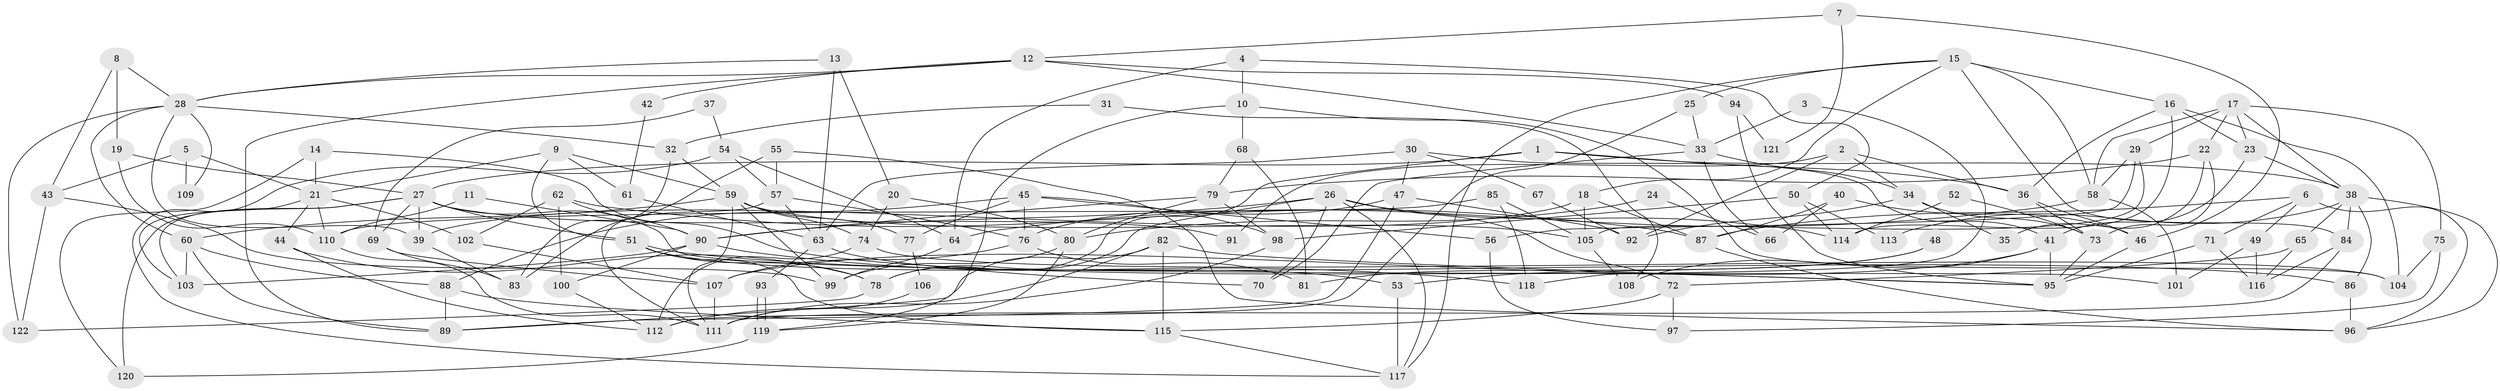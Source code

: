 // coarse degree distribution, {7: 0.1518987341772152, 3: 0.20253164556962025, 6: 0.20253164556962025, 5: 0.08860759493670886, 4: 0.13924050632911392, 2: 0.13924050632911392, 9: 0.012658227848101266, 10: 0.05063291139240506, 8: 0.012658227848101266}
// Generated by graph-tools (version 1.1) at 2025/41/03/06/25 10:41:55]
// undirected, 122 vertices, 244 edges
graph export_dot {
graph [start="1"]
  node [color=gray90,style=filled];
  1;
  2;
  3;
  4;
  5;
  6;
  7;
  8;
  9;
  10;
  11;
  12;
  13;
  14;
  15;
  16;
  17;
  18;
  19;
  20;
  21;
  22;
  23;
  24;
  25;
  26;
  27;
  28;
  29;
  30;
  31;
  32;
  33;
  34;
  35;
  36;
  37;
  38;
  39;
  40;
  41;
  42;
  43;
  44;
  45;
  46;
  47;
  48;
  49;
  50;
  51;
  52;
  53;
  54;
  55;
  56;
  57;
  58;
  59;
  60;
  61;
  62;
  63;
  64;
  65;
  66;
  67;
  68;
  69;
  70;
  71;
  72;
  73;
  74;
  75;
  76;
  77;
  78;
  79;
  80;
  81;
  82;
  83;
  84;
  85;
  86;
  87;
  88;
  89;
  90;
  91;
  92;
  93;
  94;
  95;
  96;
  97;
  98;
  99;
  100;
  101;
  102;
  103;
  104;
  105;
  106;
  107;
  108;
  109;
  110;
  111;
  112;
  113;
  114;
  115;
  116;
  117;
  118;
  119;
  120;
  121;
  122;
  1 -- 27;
  1 -- 38;
  1 -- 36;
  1 -- 78;
  2 -- 36;
  2 -- 34;
  2 -- 91;
  2 -- 92;
  3 -- 33;
  3 -- 118;
  4 -- 10;
  4 -- 64;
  4 -- 50;
  5 -- 43;
  5 -- 21;
  5 -- 109;
  6 -- 71;
  6 -- 87;
  6 -- 49;
  6 -- 96;
  7 -- 12;
  7 -- 46;
  7 -- 121;
  8 -- 43;
  8 -- 28;
  8 -- 19;
  9 -- 59;
  9 -- 51;
  9 -- 21;
  9 -- 61;
  10 -- 119;
  10 -- 104;
  10 -- 68;
  11 -- 110;
  11 -- 90;
  12 -- 28;
  12 -- 89;
  12 -- 33;
  12 -- 42;
  12 -- 94;
  13 -- 63;
  13 -- 28;
  13 -- 20;
  14 -- 95;
  14 -- 21;
  14 -- 120;
  15 -- 117;
  15 -- 18;
  15 -- 16;
  15 -- 25;
  15 -- 58;
  15 -- 84;
  16 -- 104;
  16 -- 23;
  16 -- 36;
  16 -- 114;
  17 -- 22;
  17 -- 23;
  17 -- 29;
  17 -- 38;
  17 -- 58;
  17 -- 75;
  18 -- 105;
  18 -- 39;
  18 -- 87;
  19 -- 110;
  19 -- 27;
  20 -- 80;
  20 -- 74;
  21 -- 103;
  21 -- 44;
  21 -- 102;
  21 -- 110;
  22 -- 79;
  22 -- 73;
  22 -- 35;
  23 -- 38;
  23 -- 41;
  24 -- 80;
  24 -- 66;
  25 -- 33;
  25 -- 112;
  26 -- 72;
  26 -- 78;
  26 -- 70;
  26 -- 90;
  26 -- 114;
  26 -- 117;
  27 -- 103;
  27 -- 39;
  27 -- 51;
  27 -- 69;
  27 -- 91;
  27 -- 101;
  27 -- 120;
  28 -- 39;
  28 -- 60;
  28 -- 32;
  28 -- 109;
  28 -- 122;
  29 -- 58;
  29 -- 56;
  29 -- 105;
  30 -- 41;
  30 -- 63;
  30 -- 47;
  30 -- 67;
  31 -- 108;
  31 -- 32;
  32 -- 83;
  32 -- 59;
  33 -- 34;
  33 -- 66;
  33 -- 70;
  34 -- 92;
  34 -- 73;
  34 -- 35;
  36 -- 46;
  36 -- 73;
  37 -- 54;
  37 -- 69;
  38 -- 86;
  38 -- 65;
  38 -- 84;
  38 -- 96;
  38 -- 113;
  39 -- 83;
  40 -- 87;
  40 -- 46;
  40 -- 66;
  41 -- 107;
  41 -- 95;
  41 -- 108;
  42 -- 61;
  43 -- 99;
  43 -- 122;
  44 -- 112;
  44 -- 78;
  45 -- 88;
  45 -- 98;
  45 -- 56;
  45 -- 76;
  45 -- 77;
  46 -- 95;
  47 -- 76;
  47 -- 89;
  47 -- 92;
  48 -- 53;
  48 -- 81;
  49 -- 101;
  49 -- 116;
  50 -- 114;
  50 -- 98;
  50 -- 113;
  51 -- 78;
  51 -- 53;
  51 -- 86;
  51 -- 115;
  52 -- 114;
  52 -- 73;
  53 -- 117;
  54 -- 64;
  54 -- 117;
  54 -- 57;
  55 -- 57;
  55 -- 96;
  55 -- 83;
  56 -- 97;
  57 -- 111;
  57 -- 63;
  57 -- 76;
  58 -- 64;
  58 -- 101;
  59 -- 74;
  59 -- 60;
  59 -- 77;
  59 -- 99;
  59 -- 105;
  59 -- 111;
  60 -- 88;
  60 -- 89;
  60 -- 103;
  61 -- 63;
  62 -- 102;
  62 -- 87;
  62 -- 90;
  62 -- 100;
  63 -- 70;
  63 -- 93;
  64 -- 99;
  65 -- 116;
  65 -- 72;
  67 -- 92;
  68 -- 79;
  68 -- 81;
  69 -- 107;
  69 -- 83;
  71 -- 95;
  71 -- 116;
  72 -- 115;
  72 -- 97;
  73 -- 95;
  74 -- 112;
  74 -- 104;
  75 -- 97;
  75 -- 104;
  76 -- 81;
  76 -- 107;
  77 -- 106;
  78 -- 122;
  79 -- 98;
  79 -- 90;
  79 -- 80;
  80 -- 119;
  80 -- 99;
  82 -- 112;
  82 -- 89;
  82 -- 95;
  82 -- 115;
  84 -- 111;
  84 -- 116;
  85 -- 110;
  85 -- 105;
  85 -- 118;
  86 -- 96;
  87 -- 96;
  88 -- 89;
  88 -- 115;
  90 -- 100;
  90 -- 103;
  90 -- 118;
  93 -- 119;
  93 -- 119;
  94 -- 95;
  94 -- 121;
  98 -- 111;
  100 -- 112;
  102 -- 107;
  105 -- 108;
  106 -- 111;
  107 -- 111;
  110 -- 111;
  115 -- 117;
  119 -- 120;
}
